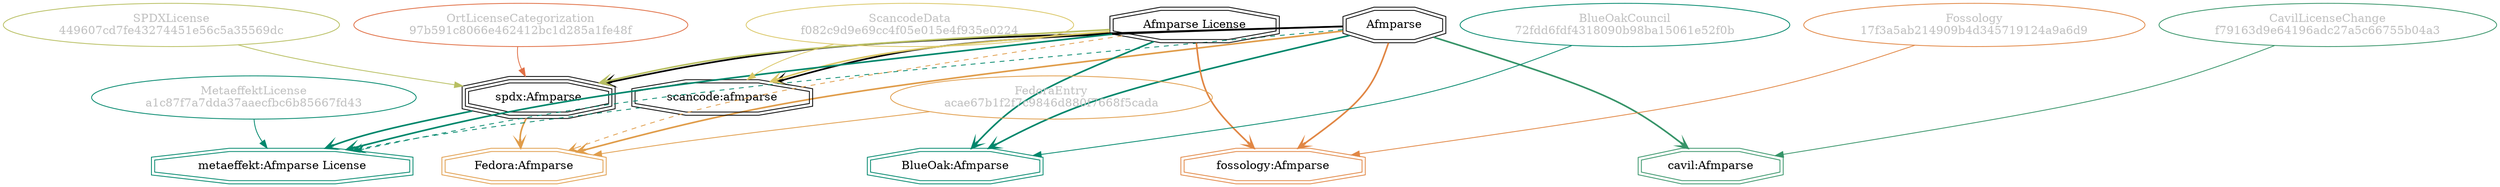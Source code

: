 strict digraph {
    node [shape=box];
    graph [splines=curved];
    262 [label="SPDXLicense\n449607cd7fe43274451e56c5a35569dc"
        ,fontcolor=gray
        ,color="#b8bf62"
        ,fillcolor="beige;1"
        ,shape=ellipse];
    263 [label="spdx:Afmparse"
        ,shape=tripleoctagon];
    264 [label=Afmparse
        ,shape=doubleoctagon];
    265 [label="Afmparse License"
        ,shape=doubleoctagon];
    5873 [label="FedoraEntry\nacae67b1f2f7c9846d880f7668f5cada"
         ,fontcolor=gray
         ,color="#e09d4b"
         ,fillcolor="beige;1"
         ,shape=ellipse];
    5874 [label="Fedora:Afmparse"
         ,color="#e09d4b"
         ,shape=doubleoctagon];
    9049 [label="BlueOakCouncil\n72fdd6fdf4318090b98ba15061e52f0b"
         ,fontcolor=gray
         ,color="#00876c"
         ,fillcolor="beige;1"
         ,shape=ellipse];
    9050 [label="BlueOak:Afmparse"
         ,color="#00876c"
         ,shape=doubleoctagon];
    11404 [label="ScancodeData\nf082c9d9e69cc4f05e015e4f935e0224"
          ,fontcolor=gray
          ,color="#dac767"
          ,fillcolor="beige;1"
          ,shape=ellipse];
    11405 [label="scancode:afmparse"
          ,shape=doubleoctagon];
    27457 [label="Fossology\n17f3a5ab214909b4d345719124a9a6d9"
          ,fontcolor=gray
          ,color="#e18745"
          ,fillcolor="beige;1"
          ,shape=ellipse];
    27458 [label="fossology:Afmparse"
          ,color="#e18745"
          ,shape=doubleoctagon];
    28497 [label="OrtLicenseCategorization\n97b591c8066e462412bc1d285a1fe48f"
          ,fontcolor=gray
          ,color="#e06f45"
          ,fillcolor="beige;1"
          ,shape=ellipse];
    36326 [label="CavilLicenseChange\nf79163d9e64196adc27a5c66755b04a3"
          ,fontcolor=gray
          ,color="#379469"
          ,fillcolor="beige;1"
          ,shape=ellipse];
    36327 [label="cavil:Afmparse"
          ,color="#379469"
          ,shape=doubleoctagon];
    38877 [label="MetaeffektLicense\na1c87f7a7dda37aaecfbc6b85667fd43"
          ,fontcolor=gray
          ,color="#00876c"
          ,fillcolor="beige;1"
          ,shape=ellipse];
    38878 [label="metaeffekt:Afmparse License"
          ,color="#00876c"
          ,shape=doubleoctagon];
    262 -> 263 [weight=0.5
               ,color="#b8bf62"];
    263 -> 5874 [style=bold
                ,arrowhead=vee
                ,weight=0.7
                ,color="#e09d4b"];
    263 -> 38878 [style=bold
                 ,arrowhead=vee
                 ,weight=0.7
                 ,color="#00876c"];
    264 -> 263 [style=bold
               ,arrowhead=vee
               ,weight=0.7];
    264 -> 5874 [style=bold
                ,arrowhead=vee
                ,weight=0.7
                ,color="#e09d4b"];
    264 -> 5874 [style=bold
                ,arrowhead=vee
                ,weight=0.7
                ,color="#e09d4b"];
    264 -> 9050 [style=bold
                ,arrowhead=vee
                ,weight=0.7
                ,color="#00876c"];
    264 -> 11405 [style=bold
                 ,arrowhead=vee
                 ,weight=0.7];
    264 -> 27458 [style=bold
                 ,arrowhead=vee
                 ,weight=0.7
                 ,color="#e18745"];
    264 -> 36327 [style=bold
                 ,arrowhead=vee
                 ,weight=0.7
                 ,color="#379469"];
    264 -> 36327 [style=bold
                 ,arrowhead=vee
                 ,weight=0.7
                 ,color="#379469"];
    264 -> 38878 [style=dashed
                 ,arrowhead=vee
                 ,weight=0.5
                 ,color="#00876c"];
    265 -> 263 [style=bold
               ,arrowhead=vee
               ,weight=0.7
               ,color="#b8bf62"];
    265 -> 5874 [style=dashed
                ,arrowhead=vee
                ,weight=0.5
                ,color="#e09d4b"];
    265 -> 9050 [style=bold
                ,arrowhead=vee
                ,weight=0.7
                ,color="#00876c"];
    265 -> 11405 [style=bold
                 ,arrowhead=vee
                 ,weight=0.7
                 ,color="#dac767"];
    265 -> 27458 [style=bold
                 ,arrowhead=vee
                 ,weight=0.7
                 ,color="#e18745"];
    265 -> 38878 [style=bold
                 ,arrowhead=vee
                 ,weight=0.7
                 ,color="#00876c"];
    265 -> 38878 [style=bold
                 ,arrowhead=vee
                 ,weight=0.7
                 ,color="#00876c"];
    5873 -> 5874 [weight=0.5
                 ,color="#e09d4b"];
    9049 -> 9050 [weight=0.5
                 ,color="#00876c"];
    11404 -> 11405 [weight=0.5
                   ,color="#dac767"];
    11405 -> 38878 [style=dashed
                   ,arrowhead=vee
                   ,weight=0.5
                   ,color="#00876c"];
    27457 -> 27458 [weight=0.5
                   ,color="#e18745"];
    28497 -> 263 [weight=0.5
                 ,color="#e06f45"];
    36326 -> 36327 [weight=0.5
                   ,color="#379469"];
    38877 -> 38878 [weight=0.5
                   ,color="#00876c"];
}

